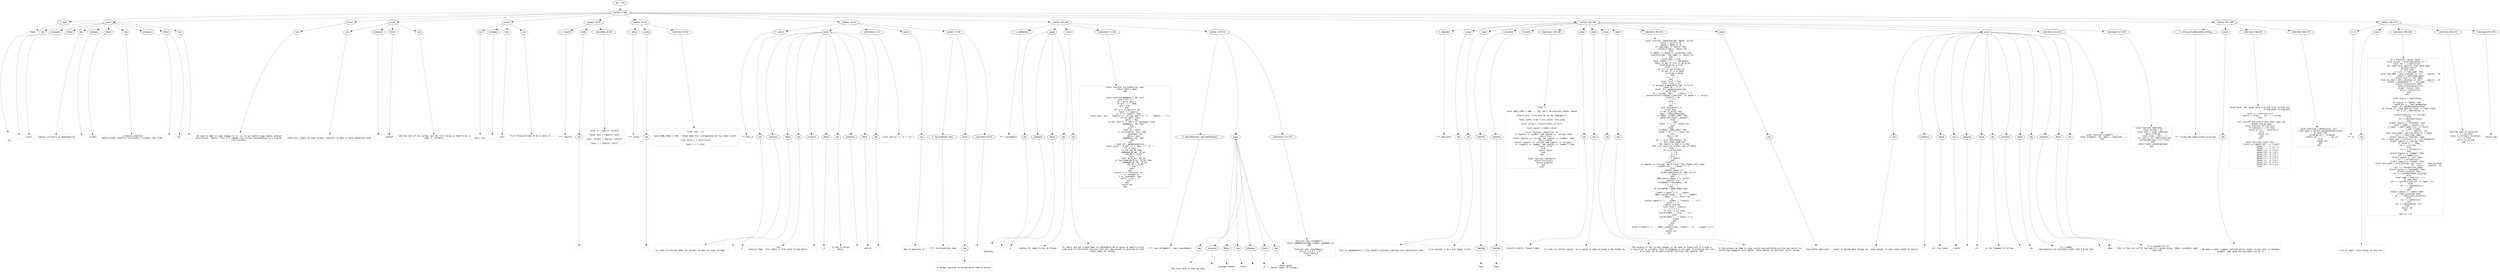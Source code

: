 digraph lpegNode {

node [fontname=Helvetica]
edge [style=dashed]

doc_0 [label="doc - 479"]


doc_0 -> { section_1}
{rank=same; section_1}

section_1 [label="section: 1-380"]


// END RANK doc_0

section_1 -> { header_2 prose_3 prose_4 prose_5 prose_6 section_7 section_8 section_9 section_10 section_11 section_12 section_13}
{rank=same; header_2 prose_3 prose_4 prose_5 prose_6 section_7 section_8 section_9 section_10 section_11 section_12 section_13}

header_2 [label="1 : Repr"]

prose_3 [label="prose"]

prose_4 [label="prose"]

prose_5 [label="prose"]

prose_6 [label="prose"]

section_7 [label="section: 18-30"]

section_8 [label="section: 31-44"]

section_9 [label="section: 45-56"]

section_10 [label="section: 66-128"]

section_11 [label="section: 145-330"]

section_12 [label="section: 331-380"]

section_13 [label="section: 381-479"]


// END RANK section_1

header_2 -> leaf_14
leaf_14  [color=Gray,shape=rectangle,fontname=Inconsolata,label="* Repr"]
// END RANK header_2

prose_3 -> { raw_15 prespace_16 literal_17 raw_18 prespace_19 literal_20 raw_21 prespace_22 literal_23 raw_24}
{rank=same; raw_15 prespace_16 literal_17 raw_18 prespace_19 literal_20 raw_21 prespace_22 literal_23 raw_24}

raw_15 [label="raw"]

prespace_16 [label="prespace"]

literal_17 [label="literal"]

raw_18 [label="raw"]

prespace_19 [label="prespace"]

literal_20 [label="literal"]

raw_21 [label="raw"]

prespace_22 [label="prespace"]

literal_23 [label="literal"]

raw_24 [label="raw"]


// END RANK prose_3

raw_15 -> leaf_25
leaf_25  [color=Gray,shape=rectangle,fontname=Inconsolata,label="


Our"]
// END RANK raw_15

prespace_16 -> leaf_26
leaf_26  [color=Gray,shape=rectangle,fontname=Inconsolata,label=" "]
// END RANK prespace_16

literal_17 -> leaf_27
leaf_27  [color=Gray,shape=rectangle,fontname=Inconsolata,label="color"]
// END RANK literal_17

raw_18 -> leaf_28
leaf_28  [color=Gray,shape=rectangle,fontname=Inconsolata,label=" library currently is dominated by"]
// END RANK raw_18

prespace_19 -> leaf_29
leaf_29  [color=Gray,shape=rectangle,fontname=Inconsolata,label=" "]
// END RANK prespace_19

literal_20 -> leaf_30
leaf_30  [color=Gray,shape=rectangle,fontname=Inconsolata,label="ts(obj)"]
// END RANK literal_20

raw_21 -> leaf_31
leaf_31  [color=Gray,shape=rectangle,fontname=Inconsolata,label=", a heavily-modified
table printer based on Tim Caswell's example repl from"]
// END RANK raw_21

prespace_22 -> leaf_32
leaf_32  [color=Gray,shape=rectangle,fontname=Inconsolata,label=" "]
// END RANK prespace_22

literal_23 -> leaf_33
leaf_33  [color=Gray,shape=rectangle,fontname=Inconsolata,label="luv"]
// END RANK literal_23

raw_24 -> leaf_34
leaf_34  [color=Gray,shape=rectangle,fontname=Inconsolata,label=".
"]
// END RANK raw_24

prose_4 -> { raw_35}
{rank=same; raw_35}

raw_35 [label="raw"]


// END RANK prose_4

raw_35 -> leaf_36
leaf_36  [color=Gray,shape=rectangle,fontname=Inconsolata,label="
We need to make it some changes to it, so it can handle large tables without
destruction.  Mostly, this is a change from string concatenation to a line-by-
line iterator.
"]
// END RANK raw_35

prose_5 -> { raw_37 prespace_38 literal_39 raw_40}
{rank=same; raw_37 prespace_38 literal_39 raw_40}

raw_37 [label="raw"]

prespace_38 [label="prespace"]

literal_39 [label="literal"]

raw_40 [label="raw"]


// END RANK prose_5

raw_37 -> leaf_41
leaf_41  [color=Gray,shape=rectangle,fontname=Inconsolata,label="
There will likely be some further refactors to make it more compatible with"]
// END RANK raw_37

prespace_38 -> leaf_42
leaf_42  [color=Gray,shape=rectangle,fontname=Inconsolata,label=""]
// END RANK prespace_38

literal_39 -> leaf_43
leaf_43  [color=Gray,shape=rectangle,fontname=Inconsolata,label="rainbuf"]
// END RANK literal_39

raw_40 -> leaf_44
leaf_44  [color=Gray,shape=rectangle,fontname=Inconsolata,label=" and the rest of the system, but the first thing we need to do is
make it iterable.
"]
// END RANK raw_40

prose_6 -> { raw_45 prespace_46 italic_47 raw_48}
{rank=same; raw_45 prespace_46 italic_47 raw_48}

raw_45 [label="raw"]

prespace_46 [label="prespace"]

italic_47 [label="italic"]

raw_48 [label="raw"]


// END RANK prose_6

raw_45 -> leaf_49
leaf_49  [color=Gray,shape=rectangle,fontname=Inconsolata,label="
Well, the"]
// END RANK raw_45

prespace_46 -> leaf_50
leaf_50  [color=Gray,shape=rectangle,fontname=Inconsolata,label=" "]
// END RANK prespace_46

italic_47 -> leaf_51
leaf_51  [color=Gray,shape=rectangle,fontname=Inconsolata,label="very"]
// END RANK italic_47

raw_48 -> leaf_52
leaf_52  [color=Gray,shape=rectangle,fontname=Inconsolata,label=" first thing we need to do is move it...

"]
// END RANK raw_48

section_7 -> { header_53 prose_54 codeblock_55}
{rank=same; header_53 prose_54 codeblock_55}

header_53 [label="4 : imports"]

prose_54 [label="prose"]

codeblock_55 [label="code block 20-28"]


// END RANK section_7

header_53 -> leaf_56
leaf_56  [color=Gray,shape=rectangle,fontname=Inconsolata,label="**** imports"]
// END RANK header_53

prose_54 -> { raw_57}
{rank=same; raw_57}

raw_57 [label="raw"]


// END RANK prose_54

raw_57 -> leaf_58
leaf_58  [color=Gray,shape=rectangle,fontname=Inconsolata,label="
"]
// END RANK raw_57

codeblock_55 -> leaf_59
leaf_59  [color=Gray,shape=rectangle,fontname=Inconsolata,label="local a = require \"anterm\"

local core = require \"core\"

local reflect = require \"reflect\"

local C = require \"color\""]
// END RANK codeblock_55

section_8 -> { header_60 prose_61 codeblock_62}
{rank=same; header_60 prose_61 codeblock_62}

header_60 [label="4 : setup"]

prose_61 [label="prose"]

codeblock_62 [label="code block 33-42"]


// END RANK section_8

header_60 -> leaf_63
leaf_63  [color=Gray,shape=rectangle,fontname=Inconsolata,label="**** setup"]
// END RANK header_60

prose_61 -> { raw_64}
{rank=same; raw_64}

raw_64 [label="raw"]


// END RANK prose_61

raw_64 -> leaf_65
leaf_65  [color=Gray,shape=rectangle,fontname=Inconsolata,label="
"]
// END RANK raw_64

codeblock_62 -> leaf_66
leaf_66  [color=Gray,shape=rectangle,fontname=Inconsolata,label="
local repr = {}

local WIDE_TABLE = 200 -- #todo make this configurable by tty (zone) width.

local hints = C.color.hints

local c = C.color"]
// END RANK codeblock_62

section_9 -> { header_67 prose_68 codeblock_69 prose_70 section_71}
{rank=same; header_67 prose_68 codeblock_69 prose_70 section_71}

header_67 [label="3 : anti_G"]

prose_68 [label="prose"]

codeblock_69 [label="code block 51-53"]

prose_70 [label="prose"]

section_71 [label="section: 57-65"]


// END RANK section_9

header_67 -> leaf_72
leaf_72  [color=Gray,shape=rectangle,fontname=Inconsolata,label="*** anti_G"]
// END RANK header_67

prose_68 -> { raw_73 prespace_74 literal_75 raw_76 prespace_77 literal_78 raw_79 prespace_80 literal_81 raw_82}
{rank=same; raw_73 prespace_74 literal_75 raw_76 prespace_77 literal_78 raw_79 prespace_80 literal_81 raw_82}

raw_73 [label="raw"]

prespace_74 [label="prespace"]

literal_75 [label="literal"]

raw_76 [label="raw"]

prespace_77 [label="prespace"]

literal_78 [label="literal"]

raw_79 [label="raw"]

prespace_80 [label="prespace"]

literal_81 [label="literal"]

raw_82 [label="raw"]


// END RANK prose_68

raw_73 -> leaf_83
leaf_83  [color=Gray,shape=rectangle,fontname=Inconsolata,label="

In order to provide names for values, we want to trawl through"]
// END RANK raw_73

prespace_74 -> leaf_84
leaf_84  [color=Gray,shape=rectangle,fontname=Inconsolata,label=" "]
// END RANK prespace_74

literal_75 -> leaf_85
leaf_85  [color=Gray,shape=rectangle,fontname=Inconsolata,label="_G"]
// END RANK literal_75

raw_76 -> leaf_86
leaf_86  [color=Gray,shape=rectangle,fontname=Inconsolata,label=" and
acquire them.  This table is from value to key where"]
// END RANK raw_76

prespace_77 -> leaf_87
leaf_87  [color=Gray,shape=rectangle,fontname=Inconsolata,label=" "]
// END RANK prespace_77

literal_78 -> leaf_88
leaf_88  [color=Gray,shape=rectangle,fontname=Inconsolata,label="_G"]
// END RANK literal_78

raw_79 -> leaf_89
leaf_89  [color=Gray,shape=rectangle,fontname=Inconsolata,label=" is key to value,
hence,"]
// END RANK raw_79

prespace_80 -> leaf_90
leaf_90  [color=Gray,shape=rectangle,fontname=Inconsolata,label=" "]
// END RANK prespace_80

literal_81 -> leaf_91
leaf_91  [color=Gray,shape=rectangle,fontname=Inconsolata,label="anti_G"]
// END RANK literal_81

raw_82 -> leaf_92
leaf_92  [color=Gray,shape=rectangle,fontname=Inconsolata,label=".
"]
// END RANK raw_82

codeblock_69 -> leaf_93
leaf_93  [color=Gray,shape=rectangle,fontname=Inconsolata,label="local anti_G = { _G = \"_G\" }"]
// END RANK codeblock_69

prose_70 -> { raw_94}
{rank=same; raw_94}

raw_94 [label="raw"]


// END RANK prose_70

raw_94 -> leaf_95
leaf_95  [color=Gray,shape=rectangle,fontname=Inconsolata,label="
Now to populate it:
"]
// END RANK raw_94

section_71 -> { header_96 prose_97 codeblock_98}
{rank=same; header_96 prose_97 codeblock_98}

header_96 [label="4 : tie_break(old, new)"]

prose_97 [label="prose"]

codeblock_98 [label="code block 62-63"]


// END RANK section_71

header_96 -> leaf_99
leaf_99  [color=Gray,shape=rectangle,fontname=Inconsolata,label="**** tie_break(old, new)"]
// END RANK header_96

prose_97 -> { raw_100}
{rank=same; raw_100}

raw_100 [label="raw"]


// END RANK prose_97

raw_100 -> leaf_101
leaf_101  [color=Gray,shape=rectangle,fontname=Inconsolata,label="

A helper function to decide which name is better.

"]
// END RANK raw_100

codeblock_98 -> leaf_102
leaf_102  [color=Gray,shape=rectangle,fontname=Inconsolata,label=""]
// END RANK codeblock_98

section_10 -> { header_103 prose_104 prose_105 codeblock_106 section_107}
{rank=same; header_103 prose_104 prose_105 codeblock_106 section_107}

header_103 [label="3 : C.allNames()"]

prose_104 [label="prose"]

prose_105 [label="prose"]

codeblock_106 [label="code block 75-126"]

section_107 [label="section: 129-144"]


// END RANK section_10

header_103 -> leaf_108
leaf_108  [color=Gray,shape=rectangle,fontname=Inconsolata,label="*** C.allNames()"]
// END RANK header_103

prose_104 -> { raw_109 prespace_110 literal_111 raw_112}
{rank=same; raw_109 prespace_110 literal_111 raw_112}

raw_109 [label="raw"]

prespace_110 [label="prespace"]

literal_111 [label="literal"]

raw_112 [label="raw"]


// END RANK prose_104

raw_109 -> leaf_113
leaf_113  [color=Gray,shape=rectangle,fontname=Inconsolata,label="


Ransacks"]
// END RANK raw_109

prespace_110 -> leaf_114
leaf_114  [color=Gray,shape=rectangle,fontname=Inconsolata,label=" "]
// END RANK prespace_110

literal_111 -> leaf_115
leaf_115  [color=Gray,shape=rectangle,fontname=Inconsolata,label="_G"]
// END RANK literal_111

raw_112 -> leaf_116
leaf_116  [color=Gray,shape=rectangle,fontname=Inconsolata,label=" looking for names to put on things.
"]
// END RANK raw_112

prose_105 -> { raw_117}
{rank=same; raw_117}

raw_117 [label="raw"]


// END RANK prose_105

raw_117 -> leaf_118
leaf_118  [color=Gray,shape=rectangle,fontname=Inconsolata,label="
To really dig out a good name for metatables we're going to need to write
some kind of reflection function that will dig around in upvalues to find
local names for things.
"]
// END RANK raw_117

codeblock_106 -> leaf_119
leaf_119  [color=Gray,shape=rectangle,fontname=Inconsolata,label="local function tie_break(old, new)
   return #old > #new
end


local function addName(t, aG, pre)
   pre = pre or \"\"
   aG = aG or anti_G
   if pre ~= \"\" then
      pre = pre .. \".\"
   end
   for k, v in pairs(t) do
      local T = type(v)
      if (T == \"table\") then
         local key = pre .. (type(k) == \"string\" and k or \"<\" .. type(k) .. \">\")
         if not aG[v] then
            aG[v] = key
            if not (pre == \"\" and k == \"package\") then
               addName(v, aG, key)
            end
         else
            local kv = aG[v]
            if tie_break(kv, key) then
               -- quadradic lol
               aG[v] = key
               addName(v, aG, key)
            end
         end
         local _M = getmetatable(v)
         local _M_id = _M and \"⟨\" .. key.. \"⟩\" or \"\"
         if _M then
            if not aG[_M] then
               addName(_M, aG, _M_id)
               aG[_M] = _M_id
            else
               local aG_M_id = aG[_M]
               if tie_break(aG_M_id, _M_id) then
                  addName(_M, aG, _M_id)
                  aG[_M] = _M_id
               end
            end
         end
      elseif T == \"function\" or
         T == \"thread\" or
         T == \"userdata\" then
         aG[v] = pre .. k
      end
   end
   return aG
end"]
// END RANK codeblock_106

section_107 -> { header_120 prose_121 codeblock_122}
{rank=same; header_120 prose_121 codeblock_122}

header_120 [label="4 : repr.allNames(), repr.clearNames()"]

prose_121 [label="prose"]

codeblock_122 [label="code block 134-143"]


// END RANK section_107

header_120 -> leaf_123
leaf_123  [color=Gray,shape=rectangle,fontname=Inconsolata,label="**** repr.allNames(), repr.clearNames()"]
// END RANK header_120

prose_121 -> { raw_124 prespace_125 literal_126 raw_127 prespace_128 literal_129 raw_130}
{rank=same; raw_124 prespace_125 literal_126 raw_127 prespace_128 literal_129 raw_130}

raw_124 [label="raw"]

prespace_125 [label="prespace"]

literal_126 [label="literal"]

raw_127 [label="raw"]

prespace_128 [label="prespace"]

literal_129 [label="literal"]

raw_130 [label="raw"]


// END RANK prose_121

raw_124 -> leaf_131
leaf_131  [color=Gray,shape=rectangle,fontname=Inconsolata,label="

The trick here is that we scan"]
// END RANK raw_124

prespace_125 -> leaf_132
leaf_132  [color=Gray,shape=rectangle,fontname=Inconsolata,label=" "]
// END RANK prespace_125

literal_126 -> leaf_133
leaf_133  [color=Gray,shape=rectangle,fontname=Inconsolata,label="package.loaded"]
// END RANK literal_126

raw_127 -> leaf_134
leaf_134  [color=Gray,shape=rectangle,fontname=Inconsolata,label=" after"]
// END RANK raw_127

prespace_128 -> leaf_135
leaf_135  [color=Gray,shape=rectangle,fontname=Inconsolata,label=" "]
// END RANK prespace_128

literal_129 -> leaf_136
leaf_136  [color=Gray,shape=rectangle,fontname=Inconsolata,label="_G"]
// END RANK literal_129

raw_130 -> leaf_137
leaf_137  [color=Gray,shape=rectangle,fontname=Inconsolata,label=", which gives
better names for things.
"]
// END RANK raw_130

codeblock_122 -> leaf_138
leaf_138  [color=Gray,shape=rectangle,fontname=Inconsolata,label="function repr.allNames()
   return addName(package.loaded, addName(_G))
end

function repr.clearNames()
   anti_G = {_G = \"_G\"}
   return anti_G
end"]
// END RANK codeblock_122

section_11 -> { header_139 prose_140 prose_141 structure_142 structure_143 codeblock_144 prose_145 prose_146 prose_147 prose_148 codeblock_149 prose_150 prose_151 codeblock_152 codeblock_153}
{rank=same; header_139 prose_140 prose_141 structure_142 structure_143 codeblock_144 prose_145 prose_146 prose_147 prose_148 codeblock_149 prose_150 prose_151 codeblock_152 codeblock_153}

header_139 [label="3 : tabulator"]

prose_140 [label="prose"]

prose_141 [label="prose"]

structure_142 [label="structure"]

structure_143 [label="structure"]

codeblock_144 [label="code block 158-190"]

prose_145 [label="prose"]

prose_146 [label="prose"]

prose_147 [label="prose"]

prose_148 [label="prose"]

codeblock_149 [label="code block 204-301"]

prose_150 [label="prose"]

prose_151 [label="prose"]

codeblock_152 [label="code block 311-315"]

codeblock_153 [label="code block 317-328"]


// END RANK section_11

header_139 -> leaf_154
leaf_154  [color=Gray,shape=rectangle,fontname=Inconsolata,label="*** tabulator"]
// END RANK header_139

prose_140 -> { raw_155}
{rank=same; raw_155}

raw_155 [label="raw"]


// END RANK prose_140

raw_155 -> leaf_156
leaf_156  [color=Gray,shape=rectangle,fontname=Inconsolata,label="

This is fundamentally [[Tim Caswell's][https://github.com/creationix]] code.
"]
// END RANK raw_155

prose_141 -> { raw_157}
{rank=same; raw_157}

raw_157 [label="raw"]


// END RANK prose_141

raw_157 -> leaf_158
leaf_158  [color=Gray,shape=rectangle,fontname=Inconsolata,label="
I've dressed it up a bit. Okay, a lot.
"]
// END RANK raw_157

structure_142 -> { hashline_159}
{rank=same; hashline_159}

hashline_159 [label="hashline"]


// END RANK structure_142

hashline_159 -> { hashtag_160}
{rank=same; hashtag_160}

hashtag_160 [label="hashtag"]


// END RANK hashline_159

hashtag_160 -> leaf_161
leaf_161  [color=Gray,shape=rectangle,fontname=Inconsolata,label="todo"]
// END RANK hashtag_160

structure_143 -> { hashline_162}
{rank=same; hashline_162}

hashline_162 [label="hashline"]


// END RANK structure_143

hashline_162 -> { hashtag_163}
{rank=same; hashtag_163}

hashtag_163 [label="hashtag"]


// END RANK hashline_162

hashtag_163 -> leaf_164
leaf_164  [color=Gray,shape=rectangle,fontname=Inconsolata,label="todo"]
// END RANK hashtag_163

codeblock_144 -> leaf_165
leaf_165  [color=Gray,shape=rectangle,fontname=Inconsolata,label="local ts

local SORT_LIMIT = 500  -- This won't be necessary #todo remove

assert(coro, \"coro must be in the namespace\")

local yield, wrap = coro.yield, coro.wrap

local collect = assert(table.collect)

local concat = table.concat

local function _keysort(a, b)
   if type(a) == \"number\" and type(b) == \"string\" then
      return true
   elseif type(a) == \"string\" and type(b) == \"number\" then
      return false
   elseif (type(a) == \"string\" and type(b) == \"string\")
      or (type(a) == \"number\" and type(b) == \"number\") then
      return a < b
   else
      return false
   end
end

local function itWrap(fn)
   return function()
     return wrap(fn)
   end
end
"]
// END RANK codeblock_144

prose_145 -> { raw_166}
{rank=same; raw_166}

raw_166 [label="raw"]


// END RANK prose_145

raw_166 -> leaf_167
leaf_167  [color=Gray,shape=rectangle,fontname=Inconsolata,label="
[record scratch, freeze frame]

"]
// END RANK raw_166

prose_146 -> { raw_168}
{rank=same; raw_168}

raw_168 [label="raw"]


// END RANK prose_146

raw_168 -> leaf_169
leaf_169  [color=Gray,shape=rectangle,fontname=Inconsolata,label="
In order to restore sanity, we're going to need to break a few things up.
"]
// END RANK raw_168

prose_147 -> { raw_170}
{rank=same; raw_170}

raw_170 [label="raw"]


// END RANK prose_147

raw_170 -> leaf_171
leaf_171  [color=Gray,shape=rectangle,fontname=Inconsolata,label="
The essence of the current hangup is, we need to figure out if a wide or
a long print is suitable. This is dragging on our goal of yielding one line
at a time. So we need a buffer function that handles that.
"]
// END RANK raw_170

prose_148 -> { raw_172}
{rank=same; raw_172}

raw_172 [label="raw"]


// END RANK prose_148

raw_172 -> leaf_173
leaf_173  [color=Gray,shape=rectangle,fontname=Inconsolata,label="
In the process we need to stop concat-ing everything on-site and switch to
buffering fragments into tables. thank heaven for multiple return values.
"]
// END RANK raw_172

codeblock_149 -> leaf_174
leaf_174  [color=Gray,shape=rectangle,fontname=Inconsolata,label="local function _tabulate(tab, depth, cycle)
   cycle = cycle or {}
   depth = depth or 0
   if type(tab) ~= \"table\" then
      yield(ts(tab)); return nil
   end
   if depth > C.depth or cycle[tab] then
      yield(ts(tab, \"tab_name\")); return nil
   end
   cycle[tab] = true
   local indent = (\"  \"):rep(depth)
   -- Check to see if this is an array
   local is_array = true
   local i = 1
   for k,v in pairs(tab) do
      if not (k == i) then
         is_array = false
      end
      i = i + 1
   end
   local first = true
   local lines = {}
   -- if we have a metatable, get it first
   local mt = \"\"
   local _M = getmetatable(tab)
   if _M then
      mt = ts(tab, \"mt\") .. c.base(\" = \")
           .. concat(collect(itWrap, _tabulate, _M, depth + 1, cycle))
      lines[1] = mt
      i = 2
   else
      i = 1
   end
   local estimated = 0
   local keys
   if not is_array then
      keys = table.keys(tab)
      if #keys <= SORT_LIMIT then
         table.sort(keys, _keysort)
      else
         -- bail
         yield \"{ !!! }\"; return nil
      end
   else
      if #tab > SORT_LIMIT then
         yield \"{ #!!! }\"; return nil
      end
      keys = tab
   end
   for j, k in ipairs(keys) do
      -- this looks dumb but
      -- the result is that k is key
      -- and v is value for either type of table
      local v
      if is_array then
         v = k
         k = j
      else
         v = tab[k]
      end
      local s = \"\"
      if type(k) == \"string\" and k:find(\"^[%a_][%a%d_]*$\") then
         yield(ts(k) .. c.base(\" = \"))
      else
         yield(c.base(\"[\")
             .. (wrap(_tabulate))(k, 100, cycle)
             .. c.base(\"] = \"))
      end
      _tabulate(v, depth + 1, cycle)
      lines[i] = s
      estimated = estimated + #s
      i = i + 1
   end
   if estimated > WIDE_TABLE then
   --[[
      yield (c.base(\"{ \") .. indent
         .. table.concat(lines, \",\\n  \" .. indent)
         ..  c.base(\" }\")); return nil
   --]]
      yield(c.base(\"{ \") .. indent .. lines[1] .. \",\\n\")
      local i = 2
      while true do
         local line = lines[i]
         i = i + 1
         if line ~= nil then
            yield(indent .. line .. \",\\n\")
         else
            yield(indent ..  c.base(\" }\"))
            break
         end
      end
   else
      yield (c.base(\"{ \") .. table.concat(lines, c.base(\", \")) .. c.base(\" }\"))
   end
   return nil
end"]
// END RANK codeblock_149

prose_150 -> { raw_175}
{rank=same; raw_175}

raw_175 [label="raw"]


// END RANK prose_150

raw_175 -> leaf_176
leaf_176  [color=Gray,shape=rectangle,fontname=Inconsolata,label="
line-buffer goes here
"]
// END RANK raw_175

prose_151 -> { raw_177 prespace_178 literal_179 raw_180 prespace_181 literal_182 raw_183 prespace_184 literal_185 raw_186 prespace_187 literal_188 raw_189}
{rank=same; raw_177 prespace_178 literal_179 raw_180 prespace_181 literal_182 raw_183 prespace_184 literal_185 raw_186 prespace_187 literal_188 raw_189}

raw_177 [label="raw"]

prespace_178 [label="prespace"]

literal_179 [label="literal"]

raw_180 [label="raw"]

prespace_181 [label="prespace"]

literal_182 [label="literal"]

raw_183 [label="raw"]

prespace_184 [label="prespace"]

literal_185 [label="literal"]

raw_186 [label="raw"]

prespace_187 [label="prespace"]

literal_188 [label="literal"]

raw_189 [label="raw"]


// END RANK prose_151

raw_177 -> leaf_190
leaf_190  [color=Gray,shape=rectangle,fontname=Inconsolata,label="
needs to decide when things are 'wide enough' so each yield needs to return"]
// END RANK raw_177

prespace_178 -> leaf_191
leaf_191  [color=Gray,shape=rectangle,fontname=Inconsolata,label=""]
// END RANK prespace_178

literal_179 -> leaf_192
leaf_192  [color=Gray,shape=rectangle,fontname=Inconsolata,label="str, len, done"]
// END RANK literal_179

raw_180 -> leaf_193
leaf_193  [color=Gray,shape=rectangle,fontname=Inconsolata,label=", where"]
// END RANK raw_180

prespace_181 -> leaf_194
leaf_194  [color=Gray,shape=rectangle,fontname=Inconsolata,label=" "]
// END RANK prespace_181

literal_182 -> leaf_195
leaf_195  [color=Gray,shape=rectangle,fontname=Inconsolata,label="str"]
// END RANK literal_182

raw_183 -> leaf_196
leaf_196  [color=Gray,shape=rectangle,fontname=Inconsolata,label=" is the fragment of string,"]
// END RANK raw_183

prespace_184 -> leaf_197
leaf_197  [color=Gray,shape=rectangle,fontname=Inconsolata,label=" "]
// END RANK prespace_184

literal_185 -> leaf_198
leaf_198  [color=Gray,shape=rectangle,fontname=Inconsolata,label="len"]
// END RANK literal_185

raw_186 -> leaf_199
leaf_199  [color=Gray,shape=rectangle,fontname=Inconsolata,label=" is a number
representing its printable width (don't @ me) and"]
// END RANK raw_186

prespace_187 -> leaf_200
leaf_200  [color=Gray,shape=rectangle,fontname=Inconsolata,label=" "]
// END RANK prespace_187

literal_188 -> leaf_201
leaf_201  [color=Gray,shape=rectangle,fontname=Inconsolata,label="done"]
// END RANK literal_188

raw_189 -> leaf_202
leaf_202  [color=Gray,shape=rectangle,fontname=Inconsolata,label=" is a boolean for if
this is the last bit of the repr of a given thing. Table, userdata, what
have you.
"]
// END RANK raw_189

codeblock_152 -> leaf_203
leaf_203  [color=Gray,shape=rectangle,fontname=Inconsolata,label="local function lineBuff(...)
   local fragment, len, done = _tabulate(...)
end"]
// END RANK codeblock_152

codeblock_153 -> leaf_204
leaf_204  [color=Gray,shape=rectangle,fontname=Inconsolata,label="local function tabulate(...)
   local phrase = {}
   local iter = wrap(_tabulate)
   while true do
      local line = iter(...)
      if line == nil then break end
      phrase[#phrase + 1] = line
   end
   return table.concat(phrase)
end"]
// END RANK codeblock_153

section_12 -> { header_205 prose_206 codeblock_207 codeblock_208}
{rank=same; header_205 prose_206 codeblock_207 codeblock_208}

header_205 [label="3 : string and cdata pretty-printing"]

prose_206 [label="prose"]

codeblock_207 [label="code block 336-367"]

codeblock_208 [label="code block 369-379"]


// END RANK section_12

header_205 -> leaf_209
leaf_209  [color=Gray,shape=rectangle,fontname=Inconsolata,label="*** string and cdata pretty-printing"]
// END RANK header_205

prose_206 -> { raw_210}
{rank=same; raw_210}

raw_210 [label="raw"]


// END RANK prose_206

raw_210 -> leaf_211
leaf_211  [color=Gray,shape=rectangle,fontname=Inconsolata,label="

We make a small wrapper function which resets string color in between
escapes, then gsub the daylights out of it.
"]
// END RANK raw_210

codeblock_207 -> leaf_212
leaf_212  [color=Gray,shape=rectangle,fontname=Inconsolata,label="local find, sub, gsub, byte = string.find, string.sub,
                              string.gsub, string.byte

local e = function(str)
   return c.stresc .. str .. c.string
end

-- Turn control characters into their byte rep,
-- preserving escapes
local function ctrl_pr(str)
   if byte(str) ~= 27 then
      return e(\"\\\\\" .. byte(str))
   else
      return str
   end
end

local function scrub (str)
   return str:gsub(\"\\27\", e \"\\\\x1b\")
             :gsub('\"',  e '\\\\\"')
             :gsub(\"'\",  e \"\\\\'\")
             :gsub(\"\\a\", e \"\\\\a\")
             :gsub(\"\\b\", e \"\\\\b\")
             :gsub(\"\\f\", e \"\\\\f\")
             :gsub(\"\\n\", e \"\\\\n\")
             :gsub(\"\\r\", e \"\\\\r\")
             :gsub(\"\\t\", e \"\\\\t\")
             :gsub(\"\\v\", e \"\\\\v\")
             :gsub(\"%c\", ctrl_pr)
end"]
// END RANK codeblock_207

codeblock_208 -> leaf_213
leaf_213  [color=Gray,shape=rectangle,fontname=Inconsolata,label="local function c_data(value, str)
   local meta = reflect.getmetatable(value)
   if meta then
      local mt_str = ts(meta)
      return str .. \" = \" .. mt_str
   else
      return str
   end
end"]
// END RANK codeblock_208

section_13 -> { header_214 prose_215 codeblock_216 codeblock_217 codeblock_218}
{rank=same; header_214 prose_215 codeblock_216 codeblock_217 codeblock_218}

header_214 [label="3 : ts"]

prose_215 [label="prose"]

codeblock_216 [label="code block 385-463"]

codeblock_217 [label="code block 465-472"]

codeblock_218 [label="code block 474-476"]


// END RANK section_13

header_214 -> leaf_219
leaf_219  [color=Gray,shape=rectangle,fontname=Inconsolata,label="*** ts"]
// END RANK header_214

prose_215 -> { raw_220}
{rank=same; raw_220}

raw_220 [label="raw"]


// END RANK prose_215

raw_220 -> leaf_221
leaf_221  [color=Gray,shape=rectangle,fontname=Inconsolata,label="

Lots of small, nice things in this one.
"]
// END RANK raw_220

codeblock_216 -> leaf_222
leaf_222  [color=Gray,shape=rectangle,fontname=Inconsolata,label="ts = function (value, hint)
   local strval = tostring(value) or \"\"
   local str = scrub(strval)
   -- For cases more specific than mere type,
   -- we have hints:
   if hint then
      if hint == \"tab_name\" then
         local tab_name = anti_G[value] or \"t:\" .. sub(str, -6)
         return c.table(tab_name)
      elseif hint == \"mt\" then
         local mt_name = anti_G[value] or \"mt:\" .. sub(str, -6)
         return c.metatable(\"⟨\" .. mt_name .. \"⟩\")
      elseif hints[hint] then
         return hints[hint](str)
      elseif c[hint] then
         return c[hint](str)
      end
   end

   local typica = type(value)

   if typica == \"table\" then
      -- check for a __repr metamethod
      local _M = getmetatable(value)
      if _M and _M.__repr and not (hint == \"raw\") then
         str = _M.__repr(value, c)

         assert(type(str) == \"string\")
      else
         str = tabulate(value)
      end
   elseif typica == \"function\" then
      local f_label = sub(str,11)
      f_label = sub(f_label,1,5) == \"built\"
                and f_label
                or \"f:\" .. sub(str, -6)
      local func_name = anti_G[value] or f_label
      str = c.func(func_name)
   elseif typica == \"boolean\" then
      str = value and c.truth(str) or c.falsehood(str)
   elseif typica == \"string\" then
      if value == \"\" then
         str = c.string('\"\"')
      else
         str = c.string(str)
      end
   elseif typica == \"number\" then
      str = c.number(str)
   elseif typica == \"nil\" then
      str = c.nilness(str)
   elseif typica == \"thread\" then
      local coro_name = anti_G[value] and \"coro:\" .. anti_G[value]
                                      or  \"coro:\" .. sub(str, -6)
      str = c.thread(coro_name)
   elseif typica == \"userdata\" then
      if anti_G[value] then
         str = c.userdata(anti_G[value])
      else
         local name = find(str, \":\")
         if name then
            str = c.userdata(sub(str, 1, name - 1))
         else
            str = c.userdata(str)
         end
      end
   elseif typica == \"cdata\" then
      if anti_G[value] then
         str = c.cdata(anti_G[value])
      else
         str = c.cdata(str)
      end
      str = c_data(value, str)
   end
   return str
end

repr.ts = ts"]
// END RANK codeblock_216

codeblock_217 -> leaf_223
leaf_223  [color=Gray,shape=rectangle,fontname=Inconsolata,label="function repr.ts_bw(value)
   c = C.no_color
   local to_string = ts(value)
   c = C.color
   return to_string
end"]
// END RANK codeblock_217

codeblock_218 -> leaf_224
leaf_224  [color=Gray,shape=rectangle,fontname=Inconsolata,label="return repr"]
// END RANK codeblock_218


}
